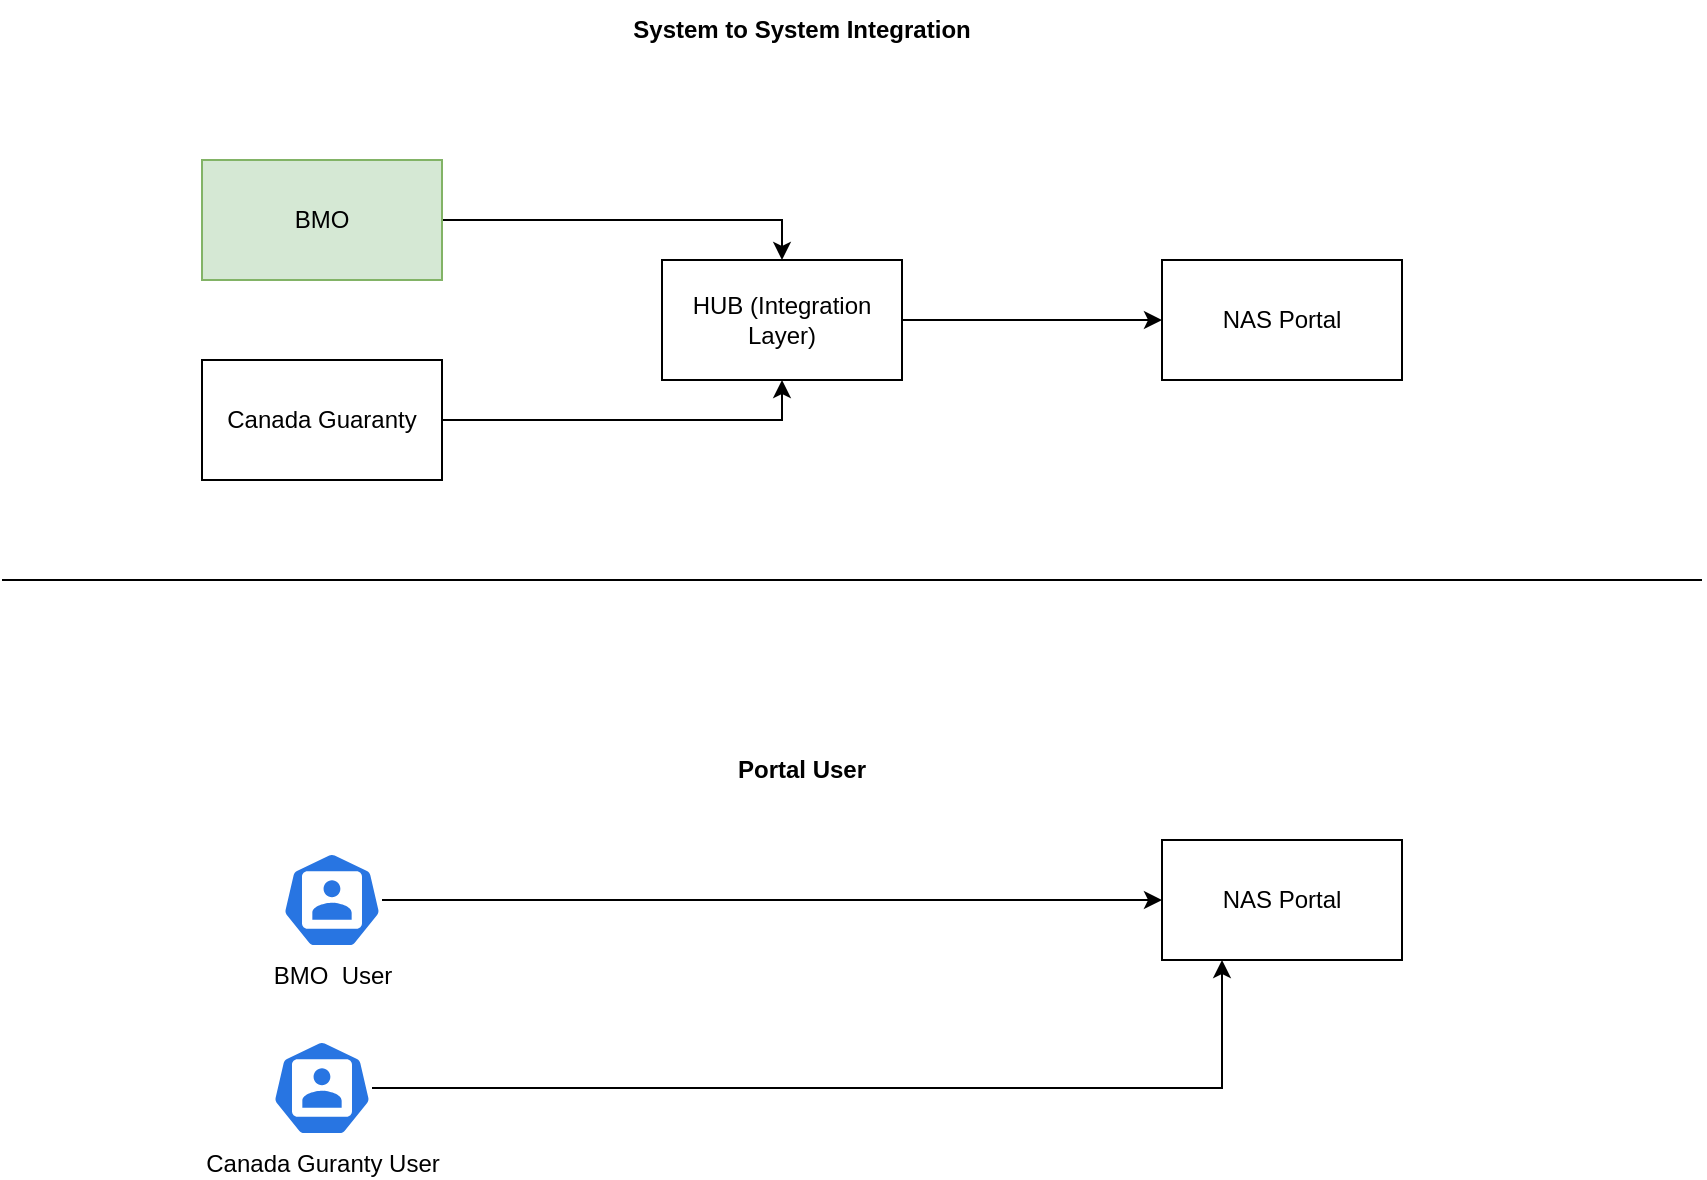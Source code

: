<mxfile version="15.5.2" type="github">
  <diagram id="JeM2oguLR3vM5HerTo6W" name="Integration vs Portal">
    <mxGraphModel dx="1013" dy="882" grid="1" gridSize="10" guides="1" tooltips="1" connect="1" arrows="1" fold="1" page="1" pageScale="1" pageWidth="850" pageHeight="1100" math="0" shadow="0">
      <root>
        <mxCell id="0" />
        <mxCell id="1" parent="0" />
        <mxCell id="SW1_3JVglDq4V3xxYtGE-11" style="edgeStyle=orthogonalEdgeStyle;rounded=0;orthogonalLoop=1;jettySize=auto;html=1;entryX=0.5;entryY=0;entryDx=0;entryDy=0;" edge="1" parent="1" source="SW1_3JVglDq4V3xxYtGE-1" target="SW1_3JVglDq4V3xxYtGE-3">
          <mxGeometry relative="1" as="geometry" />
        </mxCell>
        <mxCell id="SW1_3JVglDq4V3xxYtGE-1" value="BMO" style="rounded=0;whiteSpace=wrap;html=1;fillColor=#d5e8d4;strokeColor=#82b366;" vertex="1" parent="1">
          <mxGeometry x="100" y="230" width="120" height="60" as="geometry" />
        </mxCell>
        <mxCell id="SW1_3JVglDq4V3xxYtGE-12" style="edgeStyle=orthogonalEdgeStyle;rounded=0;orthogonalLoop=1;jettySize=auto;html=1;entryX=0.5;entryY=1;entryDx=0;entryDy=0;" edge="1" parent="1" source="SW1_3JVglDq4V3xxYtGE-2" target="SW1_3JVglDq4V3xxYtGE-3">
          <mxGeometry relative="1" as="geometry" />
        </mxCell>
        <mxCell id="SW1_3JVglDq4V3xxYtGE-2" value="Canada Guaranty" style="rounded=0;whiteSpace=wrap;html=1;" vertex="1" parent="1">
          <mxGeometry x="100" y="330" width="120" height="60" as="geometry" />
        </mxCell>
        <mxCell id="SW1_3JVglDq4V3xxYtGE-13" style="edgeStyle=orthogonalEdgeStyle;rounded=0;orthogonalLoop=1;jettySize=auto;html=1;entryX=0;entryY=0.5;entryDx=0;entryDy=0;" edge="1" parent="1" source="SW1_3JVglDq4V3xxYtGE-3" target="SW1_3JVglDq4V3xxYtGE-4">
          <mxGeometry relative="1" as="geometry" />
        </mxCell>
        <mxCell id="SW1_3JVglDq4V3xxYtGE-3" value="HUB (Integration Layer)" style="rounded=0;whiteSpace=wrap;html=1;" vertex="1" parent="1">
          <mxGeometry x="330" y="280" width="120" height="60" as="geometry" />
        </mxCell>
        <mxCell id="SW1_3JVglDq4V3xxYtGE-4" value="NAS Portal" style="rounded=0;whiteSpace=wrap;html=1;" vertex="1" parent="1">
          <mxGeometry x="580" y="280" width="120" height="60" as="geometry" />
        </mxCell>
        <mxCell id="SW1_3JVglDq4V3xxYtGE-5" value="System to System Integration" style="text;html=1;strokeColor=none;fillColor=none;align=center;verticalAlign=middle;whiteSpace=wrap;rounded=0;fontStyle=1" vertex="1" parent="1">
          <mxGeometry x="305" y="150" width="190" height="30" as="geometry" />
        </mxCell>
        <mxCell id="SW1_3JVglDq4V3xxYtGE-6" value="NAS Portal" style="rounded=0;whiteSpace=wrap;html=1;" vertex="1" parent="1">
          <mxGeometry x="580" y="570" width="120" height="60" as="geometry" />
        </mxCell>
        <mxCell id="SW1_3JVglDq4V3xxYtGE-9" style="edgeStyle=orthogonalEdgeStyle;rounded=0;orthogonalLoop=1;jettySize=auto;html=1;" edge="1" parent="1" source="SW1_3JVglDq4V3xxYtGE-7" target="SW1_3JVglDq4V3xxYtGE-6">
          <mxGeometry relative="1" as="geometry" />
        </mxCell>
        <mxCell id="SW1_3JVglDq4V3xxYtGE-7" value="BMO&amp;nbsp; User&lt;br&gt;" style="sketch=0;html=1;dashed=0;whitespace=wrap;fillColor=#2875E2;strokeColor=#ffffff;points=[[0.005,0.63,0],[0.1,0.2,0],[0.9,0.2,0],[0.5,0,0],[0.995,0.63,0],[0.72,0.99,0],[0.5,1,0],[0.28,0.99,0]];shape=mxgraph.kubernetes.icon;prIcon=user;labelPosition=center;verticalLabelPosition=bottom;align=center;verticalAlign=top;" vertex="1" parent="1">
          <mxGeometry x="140" y="576" width="50" height="48" as="geometry" />
        </mxCell>
        <mxCell id="SW1_3JVglDq4V3xxYtGE-10" style="edgeStyle=orthogonalEdgeStyle;rounded=0;orthogonalLoop=1;jettySize=auto;html=1;entryX=0.25;entryY=1;entryDx=0;entryDy=0;" edge="1" parent="1" source="SW1_3JVglDq4V3xxYtGE-8" target="SW1_3JVglDq4V3xxYtGE-6">
          <mxGeometry relative="1" as="geometry" />
        </mxCell>
        <mxCell id="SW1_3JVglDq4V3xxYtGE-8" value="Canada Guranty User" style="sketch=0;html=1;dashed=0;whitespace=wrap;fillColor=#2875E2;strokeColor=#ffffff;points=[[0.005,0.63,0],[0.1,0.2,0],[0.9,0.2,0],[0.5,0,0],[0.995,0.63,0],[0.72,0.99,0],[0.5,1,0],[0.28,0.99,0]];shape=mxgraph.kubernetes.icon;prIcon=user;labelPosition=center;verticalLabelPosition=bottom;align=center;verticalAlign=top;" vertex="1" parent="1">
          <mxGeometry x="135" y="670" width="50" height="48" as="geometry" />
        </mxCell>
        <mxCell id="SW1_3JVglDq4V3xxYtGE-15" value="Portal User" style="text;html=1;strokeColor=none;fillColor=none;align=center;verticalAlign=middle;whiteSpace=wrap;rounded=0;fontStyle=1" vertex="1" parent="1">
          <mxGeometry x="350" y="520" width="100" height="30" as="geometry" />
        </mxCell>
        <mxCell id="SW1_3JVglDq4V3xxYtGE-16" value="" style="endArrow=none;html=1;rounded=0;" edge="1" parent="1">
          <mxGeometry width="50" height="50" relative="1" as="geometry">
            <mxPoint y="440" as="sourcePoint" />
            <mxPoint x="850" y="440" as="targetPoint" />
          </mxGeometry>
        </mxCell>
      </root>
    </mxGraphModel>
  </diagram>
</mxfile>
